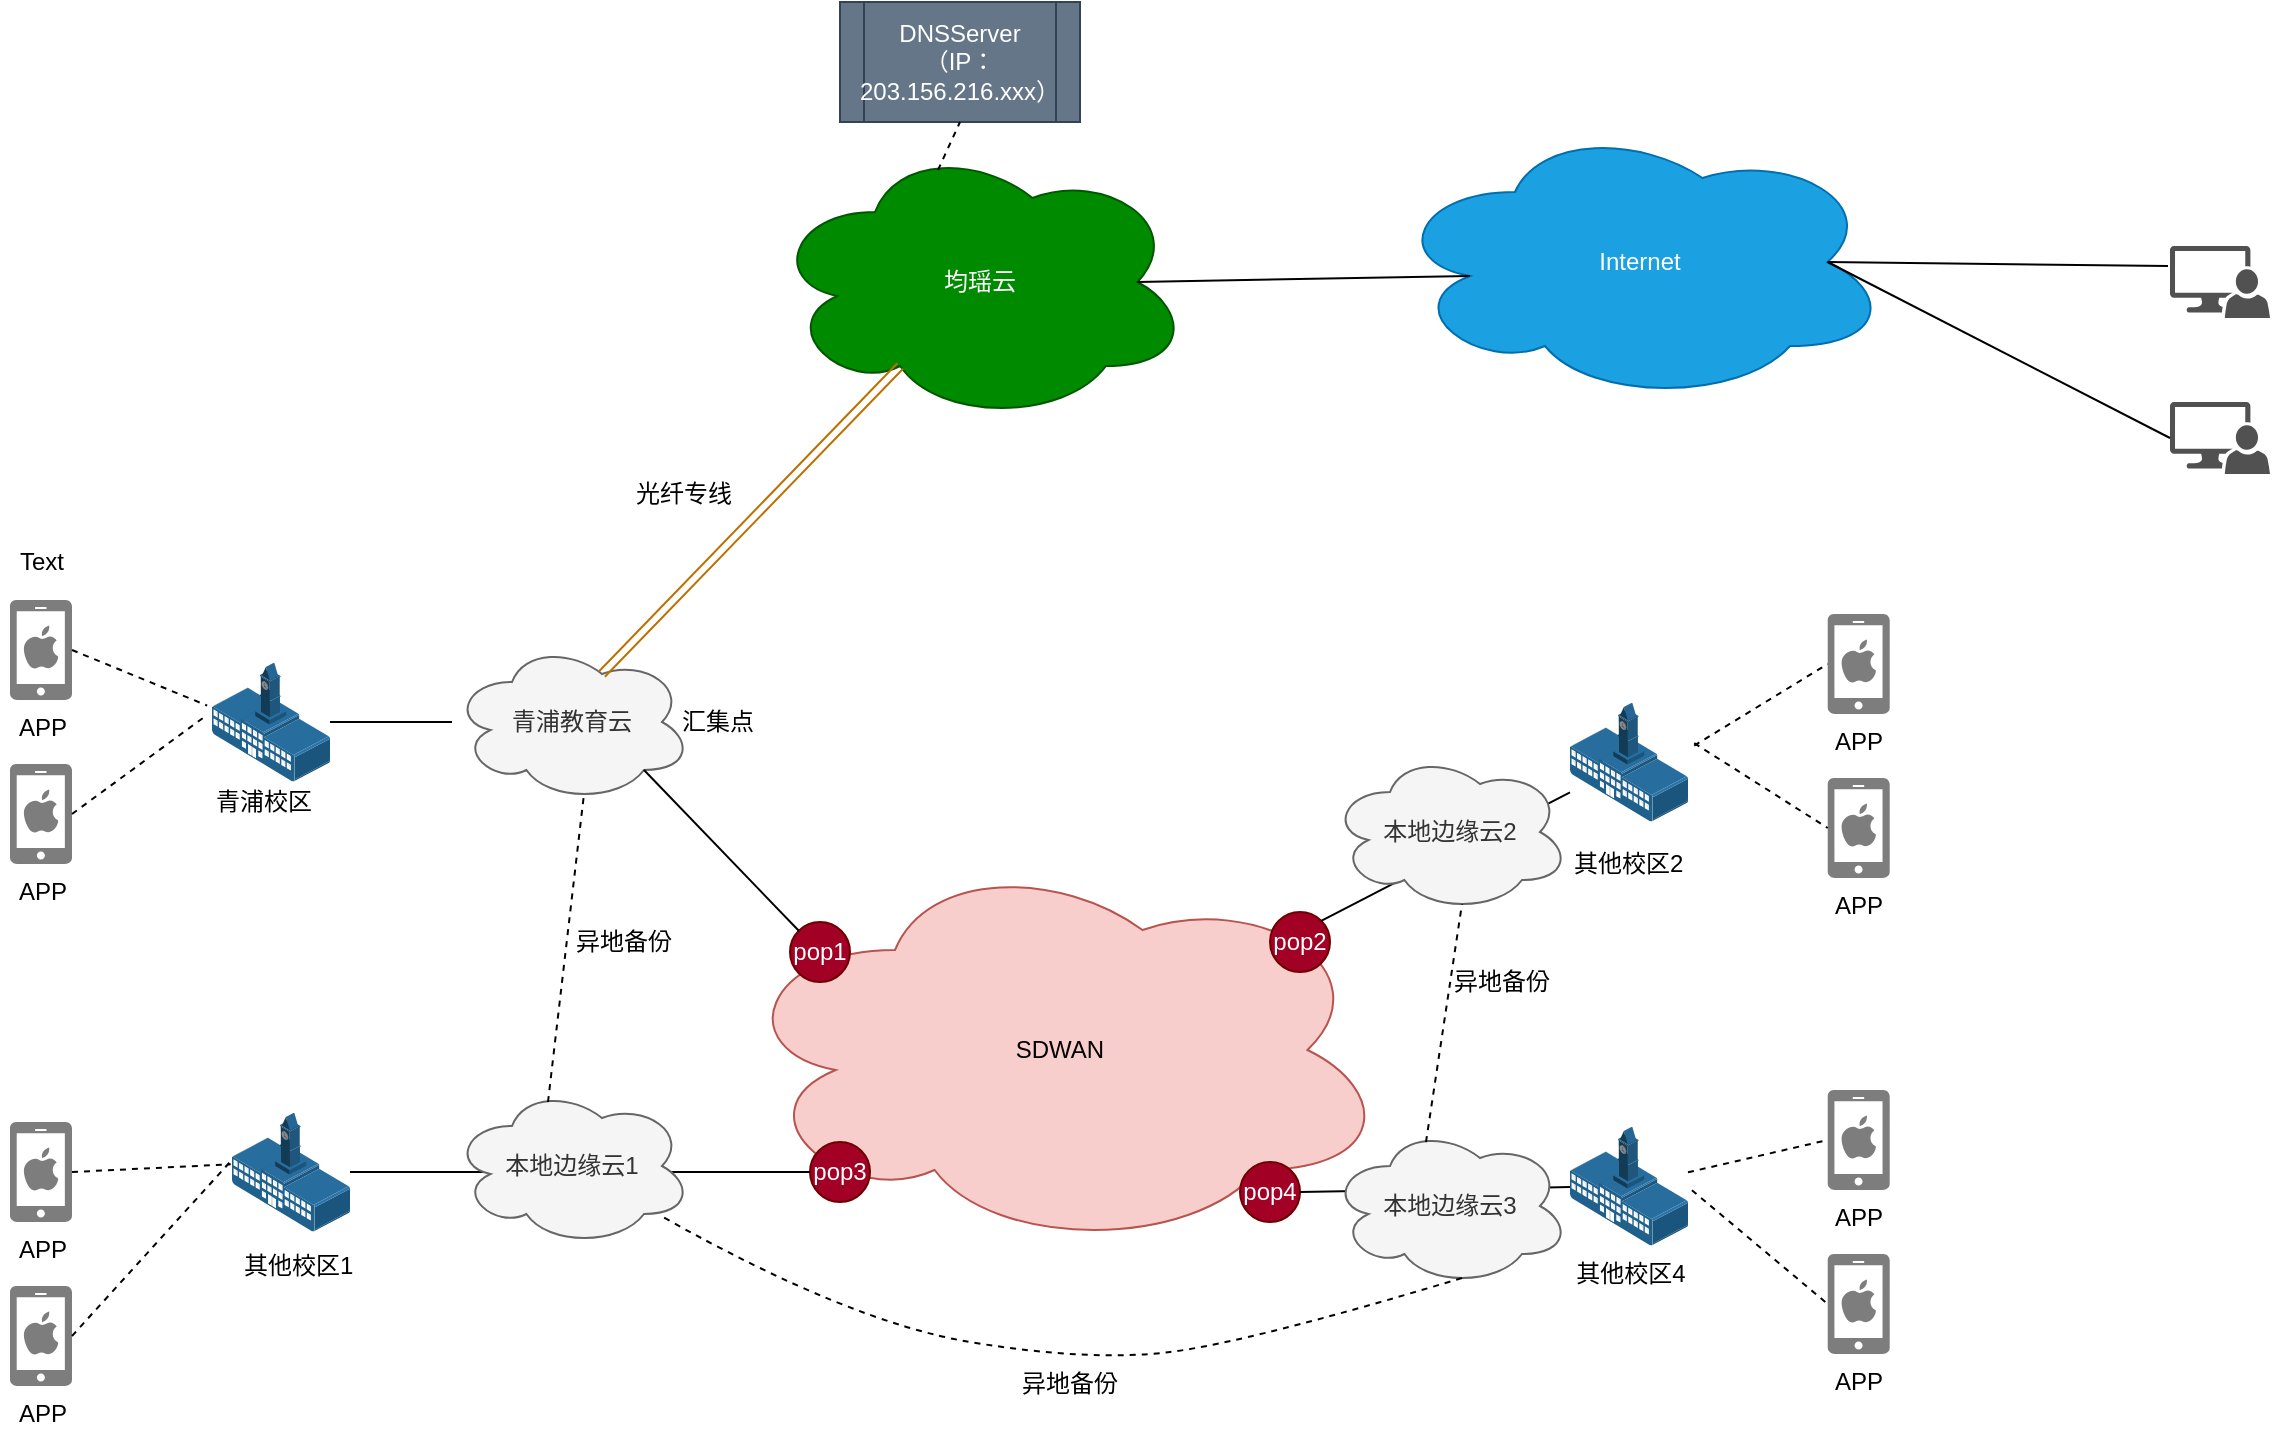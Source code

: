 <mxfile version="10.6.5" type="github"><diagram id="IqaFw5CDY_emTjqSNvjn" name="Page-1"><mxGraphModel dx="2225" dy="773" grid="1" gridSize="10" guides="1" tooltips="1" connect="1" arrows="1" fold="1" page="1" pageScale="1" pageWidth="827" pageHeight="1169" math="0" shadow="0"><root><mxCell id="0"/><mxCell id="1" parent="0"/><mxCell id="vfPRvWdHVXHm8x26jgx_-1" value="均瑶云" style="ellipse;shape=cloud;whiteSpace=wrap;html=1;fillColor=#008a00;strokeColor=#005700;fontColor=#ffffff;" vertex="1" parent="1"><mxGeometry x="260" y="130" width="210" height="140" as="geometry"/></mxCell><mxCell id="vfPRvWdHVXHm8x26jgx_-2" value="青浦教育云" style="ellipse;shape=cloud;whiteSpace=wrap;html=1;fillColor=#f5f5f5;strokeColor=#666666;fontColor=#333333;" vertex="1" parent="1"><mxGeometry x="101" y="380" width="120" height="80" as="geometry"/></mxCell><mxCell id="vfPRvWdHVXHm8x26jgx_-3" value="SDWAN" style="ellipse;shape=cloud;whiteSpace=wrap;html=1;fillColor=#f8cecc;strokeColor=#b85450;" vertex="1" parent="1"><mxGeometry x="240" y="484" width="330" height="200" as="geometry"/></mxCell><mxCell id="vfPRvWdHVXHm8x26jgx_-4" value="pop1" style="ellipse;whiteSpace=wrap;html=1;aspect=fixed;fillColor=#a20025;strokeColor=#6F0000;fontColor=#ffffff;" vertex="1" parent="1"><mxGeometry x="270" y="520" width="30" height="30" as="geometry"/></mxCell><mxCell id="vfPRvWdHVXHm8x26jgx_-5" value="pop2" style="ellipse;whiteSpace=wrap;html=1;aspect=fixed;fillColor=#a20025;strokeColor=#6F0000;fontColor=#ffffff;" vertex="1" parent="1"><mxGeometry x="510" y="515" width="30" height="30" as="geometry"/></mxCell><mxCell id="vfPRvWdHVXHm8x26jgx_-6" value="" style="endArrow=none;html=1;entryX=0.8;entryY=0.8;entryDx=0;entryDy=0;entryPerimeter=0;exitX=0;exitY=0;exitDx=0;exitDy=0;" edge="1" parent="1" source="vfPRvWdHVXHm8x26jgx_-4" target="vfPRvWdHVXHm8x26jgx_-2"><mxGeometry width="50" height="50" relative="1" as="geometry"><mxPoint x="100" y="760" as="sourcePoint"/><mxPoint x="150" y="710" as="targetPoint"/></mxGeometry></mxCell><mxCell id="vfPRvWdHVXHm8x26jgx_-7" value="" style="shape=link;html=1;entryX=0.31;entryY=0.8;entryDx=0;entryDy=0;entryPerimeter=0;exitX=0.625;exitY=0.2;exitDx=0;exitDy=0;exitPerimeter=0;fillColor=#f0a30a;strokeColor=#BD7000;" edge="1" parent="1" source="vfPRvWdHVXHm8x26jgx_-2" target="vfPRvWdHVXHm8x26jgx_-1"><mxGeometry width="50" height="50" relative="1" as="geometry"><mxPoint x="100" y="760" as="sourcePoint"/><mxPoint x="150" y="710" as="targetPoint"/></mxGeometry></mxCell><mxCell id="vfPRvWdHVXHm8x26jgx_-8" value="" style="edgeStyle=orthogonalEdgeStyle;rounded=0;orthogonalLoop=1;jettySize=auto;html=1;endArrow=none;endFill=0;" edge="1" parent="1" source="vfPRvWdHVXHm8x26jgx_-9" target="vfPRvWdHVXHm8x26jgx_-2"><mxGeometry relative="1" as="geometry"/></mxCell><mxCell id="vfPRvWdHVXHm8x26jgx_-9" value="" style="points=[];aspect=fixed;html=1;align=center;shadow=0;dashed=0;image;image=img/lib/allied_telesis/buildings/School_Building.svg;" vertex="1" parent="1"><mxGeometry x="-19" y="390" width="59" height="60" as="geometry"/></mxCell><mxCell id="vfPRvWdHVXHm8x26jgx_-10" value="青浦校区" style="text;html=1;resizable=0;points=[];autosize=1;align=left;verticalAlign=top;spacingTop=-4;" vertex="1" parent="1"><mxGeometry x="-19" y="450" width="60" height="20" as="geometry"/></mxCell><mxCell id="vfPRvWdHVXHm8x26jgx_-11" value="" style="points=[];aspect=fixed;html=1;align=center;shadow=0;dashed=0;image;image=img/lib/allied_telesis/buildings/School_Building.svg;" vertex="1" parent="1"><mxGeometry x="-9" y="615" width="59" height="60" as="geometry"/></mxCell><mxCell id="vfPRvWdHVXHm8x26jgx_-12" value="pop3" style="ellipse;whiteSpace=wrap;html=1;aspect=fixed;fillColor=#a20025;strokeColor=#6F0000;fontColor=#ffffff;" vertex="1" parent="1"><mxGeometry x="280" y="630" width="30" height="30" as="geometry"/></mxCell><mxCell id="vfPRvWdHVXHm8x26jgx_-13" value="其他校区1" style="text;html=1;resizable=0;points=[];autosize=1;align=left;verticalAlign=top;spacingTop=-4;" vertex="1" parent="1"><mxGeometry x="-5" y="682" width="70" height="20" as="geometry"/></mxCell><mxCell id="vfPRvWdHVXHm8x26jgx_-14" value="" style="endArrow=none;html=1;entryX=0;entryY=0.5;entryDx=0;entryDy=0;" edge="1" parent="1" source="vfPRvWdHVXHm8x26jgx_-11" target="vfPRvWdHVXHm8x26jgx_-12"><mxGeometry width="50" height="50" relative="1" as="geometry"><mxPoint x="-20" y="770" as="sourcePoint"/><mxPoint x="30" y="720" as="targetPoint"/></mxGeometry></mxCell><mxCell id="vfPRvWdHVXHm8x26jgx_-15" value="Internet" style="ellipse;shape=cloud;whiteSpace=wrap;html=1;fillColor=#1ba1e2;strokeColor=#006EAF;fontColor=#ffffff;" vertex="1" parent="1"><mxGeometry x="570" y="120" width="250" height="140" as="geometry"/></mxCell><mxCell id="vfPRvWdHVXHm8x26jgx_-16" value="" style="endArrow=none;html=1;entryX=0.16;entryY=0.55;entryDx=0;entryDy=0;entryPerimeter=0;exitX=0.875;exitY=0.5;exitDx=0;exitDy=0;exitPerimeter=0;" edge="1" parent="1" source="vfPRvWdHVXHm8x26jgx_-1" target="vfPRvWdHVXHm8x26jgx_-15"><mxGeometry width="50" height="50" relative="1" as="geometry"><mxPoint x="-20" y="770" as="sourcePoint"/><mxPoint x="30" y="720" as="targetPoint"/></mxGeometry></mxCell><mxCell id="vfPRvWdHVXHm8x26jgx_-17" value="" style="shadow=0;dashed=0;html=1;labelPosition=center;verticalLabelPosition=bottom;verticalAlign=top;align=center;strokeColor=none;shape=mxgraph.mscae.system_center.admin_console;fillColor=#515151;strokeColor=none;" vertex="1" parent="1"><mxGeometry x="960" y="182" width="50" height="36" as="geometry"/></mxCell><mxCell id="vfPRvWdHVXHm8x26jgx_-18" value="" style="shadow=0;dashed=0;html=1;labelPosition=center;verticalLabelPosition=bottom;verticalAlign=top;align=center;strokeColor=none;shape=mxgraph.mscae.system_center.admin_console;fillColor=#515151;strokeColor=none;" vertex="1" parent="1"><mxGeometry x="960" y="260" width="50" height="36" as="geometry"/></mxCell><mxCell id="vfPRvWdHVXHm8x26jgx_-19" value="" style="endArrow=none;html=1;entryX=-0.02;entryY=0.278;entryDx=0;entryDy=0;entryPerimeter=0;exitX=0.875;exitY=0.5;exitDx=0;exitDy=0;exitPerimeter=0;" edge="1" parent="1" source="vfPRvWdHVXHm8x26jgx_-15" target="vfPRvWdHVXHm8x26jgx_-17"><mxGeometry width="50" height="50" relative="1" as="geometry"><mxPoint x="-20" y="770" as="sourcePoint"/><mxPoint x="30" y="720" as="targetPoint"/></mxGeometry></mxCell><mxCell id="vfPRvWdHVXHm8x26jgx_-20" value="" style="endArrow=none;html=1;entryX=0.875;entryY=0.5;entryDx=0;entryDy=0;entryPerimeter=0;exitX=0;exitY=0.5;exitDx=0;exitDy=0;exitPerimeter=0;" edge="1" parent="1" source="vfPRvWdHVXHm8x26jgx_-18" target="vfPRvWdHVXHm8x26jgx_-15"><mxGeometry width="50" height="50" relative="1" as="geometry"><mxPoint x="-20" y="770" as="sourcePoint"/><mxPoint x="30" y="720" as="targetPoint"/><Array as="points"/></mxGeometry></mxCell><mxCell id="vfPRvWdHVXHm8x26jgx_-21" value="光纤专线" style="text;html=1;resizable=0;points=[];autosize=1;align=left;verticalAlign=top;spacingTop=-4;" vertex="1" parent="1"><mxGeometry x="191" y="296" width="60" height="20" as="geometry"/></mxCell><mxCell id="vfPRvWdHVXHm8x26jgx_-22" value="汇集点" style="text;html=1;resizable=0;points=[];autosize=1;align=left;verticalAlign=top;spacingTop=-4;" vertex="1" parent="1"><mxGeometry x="214" y="410" width="50" height="20" as="geometry"/></mxCell><mxCell id="vfPRvWdHVXHm8x26jgx_-23" value="" style="points=[];aspect=fixed;html=1;align=center;shadow=0;dashed=0;image;image=img/lib/allied_telesis/buildings/School_Building.svg;" vertex="1" parent="1"><mxGeometry x="660" y="410" width="59" height="60" as="geometry"/></mxCell><mxCell id="vfPRvWdHVXHm8x26jgx_-24" value="其他校区2" style="text;html=1;resizable=0;points=[];autosize=1;align=left;verticalAlign=top;spacingTop=-4;" vertex="1" parent="1"><mxGeometry x="660" y="481" width="70" height="20" as="geometry"/></mxCell><mxCell id="vfPRvWdHVXHm8x26jgx_-25" value="" style="endArrow=none;html=1;exitX=1;exitY=0;exitDx=0;exitDy=0;" edge="1" parent="1" source="vfPRvWdHVXHm8x26jgx_-5" target="vfPRvWdHVXHm8x26jgx_-23"><mxGeometry width="50" height="50" relative="1" as="geometry"><mxPoint x="-10" y="770" as="sourcePoint"/><mxPoint x="40" y="720" as="targetPoint"/></mxGeometry></mxCell><mxCell id="vfPRvWdHVXHm8x26jgx_-26" value="pop4" style="ellipse;whiteSpace=wrap;html=1;aspect=fixed;fillColor=#a20025;strokeColor=#6F0000;fontColor=#ffffff;" vertex="1" parent="1"><mxGeometry x="495" y="640" width="30" height="30" as="geometry"/></mxCell><mxCell id="vfPRvWdHVXHm8x26jgx_-27" value="其他校区4" style="points=[];aspect=fixed;html=1;align=center;shadow=0;dashed=0;image;image=img/lib/allied_telesis/buildings/School_Building.svg;" vertex="1" parent="1"><mxGeometry x="660" y="622" width="59" height="60" as="geometry"/></mxCell><mxCell id="vfPRvWdHVXHm8x26jgx_-28" value="" style="endArrow=none;html=1;exitX=1;exitY=0.5;exitDx=0;exitDy=0;" edge="1" parent="1" source="vfPRvWdHVXHm8x26jgx_-26" target="vfPRvWdHVXHm8x26jgx_-27"><mxGeometry width="50" height="50" relative="1" as="geometry"><mxPoint y="770" as="sourcePoint"/><mxPoint x="50" y="720" as="targetPoint"/></mxGeometry></mxCell><mxCell id="vfPRvWdHVXHm8x26jgx_-29" value="本地边缘云1" style="ellipse;shape=cloud;whiteSpace=wrap;html=1;fillColor=#f5f5f5;strokeColor=#666666;fontColor=#333333;" vertex="1" parent="1"><mxGeometry x="101" y="602" width="120" height="80" as="geometry"/></mxCell><mxCell id="vfPRvWdHVXHm8x26jgx_-30" value="本地边缘云2" style="ellipse;shape=cloud;whiteSpace=wrap;html=1;fillColor=#f5f5f5;strokeColor=#666666;fontColor=#333333;" vertex="1" parent="1"><mxGeometry x="540" y="435" width="120" height="80" as="geometry"/></mxCell><mxCell id="vfPRvWdHVXHm8x26jgx_-31" value="本地边缘云3" style="ellipse;shape=cloud;whiteSpace=wrap;html=1;fillColor=#f5f5f5;strokeColor=#666666;fontColor=#333333;" vertex="1" parent="1"><mxGeometry x="540" y="622" width="120" height="80" as="geometry"/></mxCell><mxCell id="vfPRvWdHVXHm8x26jgx_-32" value="" style="endArrow=none;dashed=1;html=1;entryX=0.55;entryY=0.95;entryDx=0;entryDy=0;entryPerimeter=0;exitX=0.4;exitY=0.1;exitDx=0;exitDy=0;exitPerimeter=0;" edge="1" parent="1" source="vfPRvWdHVXHm8x26jgx_-29" target="vfPRvWdHVXHm8x26jgx_-2"><mxGeometry width="50" height="50" relative="1" as="geometry"><mxPoint x="-20" y="770" as="sourcePoint"/><mxPoint x="30" y="720" as="targetPoint"/></mxGeometry></mxCell><mxCell id="vfPRvWdHVXHm8x26jgx_-33" value="异地备份" style="text;html=1;resizable=0;points=[];autosize=1;align=left;verticalAlign=top;spacingTop=-4;" vertex="1" parent="1"><mxGeometry x="161" y="520" width="60" height="20" as="geometry"/></mxCell><mxCell id="vfPRvWdHVXHm8x26jgx_-34" value="" style="endArrow=none;dashed=1;html=1;entryX=0.55;entryY=0.95;entryDx=0;entryDy=0;entryPerimeter=0;exitX=0.4;exitY=0.1;exitDx=0;exitDy=0;exitPerimeter=0;" edge="1" parent="1" source="vfPRvWdHVXHm8x26jgx_-31" target="vfPRvWdHVXHm8x26jgx_-30"><mxGeometry width="50" height="50" relative="1" as="geometry"><mxPoint x="-20" y="770" as="sourcePoint"/><mxPoint x="30" y="720" as="targetPoint"/></mxGeometry></mxCell><mxCell id="vfPRvWdHVXHm8x26jgx_-35" value="异地备份" style="text;html=1;resizable=0;points=[];autosize=1;align=left;verticalAlign=top;spacingTop=-4;" vertex="1" parent="1"><mxGeometry x="600" y="540" width="60" height="20" as="geometry"/></mxCell><mxCell id="vfPRvWdHVXHm8x26jgx_-36" value="" style="curved=1;endArrow=none;html=1;exitX=0.55;exitY=0.95;exitDx=0;exitDy=0;exitPerimeter=0;endFill=0;dashed=1;" edge="1" parent="1" source="vfPRvWdHVXHm8x26jgx_-31" target="vfPRvWdHVXHm8x26jgx_-29"><mxGeometry width="50" height="50" relative="1" as="geometry"><mxPoint x="-20" y="770" as="sourcePoint"/><mxPoint x="30" y="720" as="targetPoint"/><Array as="points"><mxPoint x="500" y="730"/><mxPoint x="420" y="740"/><mxPoint x="300" y="720"/></Array></mxGeometry></mxCell><mxCell id="vfPRvWdHVXHm8x26jgx_-37" value="异地备份" style="text;html=1;resizable=0;points=[];autosize=1;align=left;verticalAlign=top;spacingTop=-4;" vertex="1" parent="1"><mxGeometry x="383.5" y="741" width="60" height="20" as="geometry"/></mxCell><mxCell id="vfPRvWdHVXHm8x26jgx_-38" value="APP" style="shadow=0;dashed=0;html=1;strokeColor=none;labelPosition=center;verticalLabelPosition=bottom;verticalAlign=top;align=center;shape=mxgraph.mscae.enterprise.iphone;fillColor=#7D7D7D;" vertex="1" parent="1"><mxGeometry x="-120" y="620" width="31" height="50" as="geometry"/></mxCell><mxCell id="vfPRvWdHVXHm8x26jgx_-39" value="" style="endArrow=none;html=1;dashed=1;entryX=-0.011;entryY=0.436;entryDx=0;entryDy=0;entryPerimeter=0;exitX=1;exitY=0.5;exitDx=0;exitDy=0;exitPerimeter=0;" edge="1" parent="1" source="vfPRvWdHVXHm8x26jgx_-38" target="vfPRvWdHVXHm8x26jgx_-11"><mxGeometry width="50" height="50" relative="1" as="geometry"><mxPoint x="-120" y="830" as="sourcePoint"/><mxPoint x="-70" y="780" as="targetPoint"/></mxGeometry></mxCell><mxCell id="vfPRvWdHVXHm8x26jgx_-40" value="APP" style="shadow=0;dashed=0;html=1;strokeColor=none;labelPosition=center;verticalLabelPosition=bottom;verticalAlign=top;align=center;shape=mxgraph.mscae.enterprise.iphone;fillColor=#7D7D7D;" vertex="1" parent="1"><mxGeometry x="-120" y="702" width="31" height="50" as="geometry"/></mxCell><mxCell id="vfPRvWdHVXHm8x26jgx_-41" value="" style="endArrow=none;dashed=1;html=1;entryX=-0.017;entryY=0.417;entryDx=0;entryDy=0;entryPerimeter=0;exitX=1;exitY=0.5;exitDx=0;exitDy=0;exitPerimeter=0;" edge="1" parent="1" source="vfPRvWdHVXHm8x26jgx_-40" target="vfPRvWdHVXHm8x26jgx_-11"><mxGeometry width="50" height="50" relative="1" as="geometry"><mxPoint x="-120" y="830" as="sourcePoint"/><mxPoint x="-70" y="780" as="targetPoint"/></mxGeometry></mxCell><mxCell id="vfPRvWdHVXHm8x26jgx_-42" value="APP" style="shadow=0;dashed=0;html=1;strokeColor=none;labelPosition=center;verticalLabelPosition=bottom;verticalAlign=top;align=center;shape=mxgraph.mscae.enterprise.iphone;fillColor=#7D7D7D;" vertex="1" parent="1"><mxGeometry x="-120" y="359" width="31" height="50" as="geometry"/></mxCell><mxCell id="vfPRvWdHVXHm8x26jgx_-43" value="APP" style="shadow=0;dashed=0;html=1;strokeColor=none;labelPosition=center;verticalLabelPosition=bottom;verticalAlign=top;align=center;shape=mxgraph.mscae.enterprise.iphone;fillColor=#7D7D7D;" vertex="1" parent="1"><mxGeometry x="-120" y="441" width="31" height="50" as="geometry"/></mxCell><mxCell id="vfPRvWdHVXHm8x26jgx_-44" value="" style="endArrow=none;dashed=1;html=1;entryX=-0.041;entryY=0.441;entryDx=0;entryDy=0;entryPerimeter=0;exitX=1;exitY=0.5;exitDx=0;exitDy=0;exitPerimeter=0;" edge="1" parent="1" source="vfPRvWdHVXHm8x26jgx_-43" target="vfPRvWdHVXHm8x26jgx_-9"><mxGeometry width="50" height="50" relative="1" as="geometry"><mxPoint x="-120" y="840" as="sourcePoint"/><mxPoint x="-70" y="790" as="targetPoint"/></mxGeometry></mxCell><mxCell id="vfPRvWdHVXHm8x26jgx_-45" value="" style="endArrow=none;dashed=1;html=1;entryX=-0.041;entryY=0.363;entryDx=0;entryDy=0;entryPerimeter=0;exitX=1;exitY=0.5;exitDx=0;exitDy=0;exitPerimeter=0;" edge="1" parent="1" source="vfPRvWdHVXHm8x26jgx_-42" target="vfPRvWdHVXHm8x26jgx_-9"><mxGeometry width="50" height="50" relative="1" as="geometry"><mxPoint x="-120" y="840" as="sourcePoint"/><mxPoint x="-70" y="790" as="targetPoint"/></mxGeometry></mxCell><mxCell id="vfPRvWdHVXHm8x26jgx_-46" value="APP" style="shadow=0;dashed=0;html=1;strokeColor=none;labelPosition=center;verticalLabelPosition=bottom;verticalAlign=top;align=center;shape=mxgraph.mscae.enterprise.iphone;fillColor=#7D7D7D;" vertex="1" parent="1"><mxGeometry x="788.853" y="604" width="31" height="50" as="geometry"/></mxCell><mxCell id="vfPRvWdHVXHm8x26jgx_-47" value="APP" style="shadow=0;dashed=0;html=1;strokeColor=none;labelPosition=center;verticalLabelPosition=bottom;verticalAlign=top;align=center;shape=mxgraph.mscae.enterprise.iphone;fillColor=#7D7D7D;" vertex="1" parent="1"><mxGeometry x="788.853" y="686" width="31" height="50" as="geometry"/></mxCell><mxCell id="vfPRvWdHVXHm8x26jgx_-48" value="" style="endArrow=none;dashed=1;html=1;entryX=0;entryY=0.5;entryDx=0;entryDy=0;entryPerimeter=0;exitX=1.033;exitY=0.535;exitDx=0;exitDy=0;exitPerimeter=0;" edge="1" parent="1" source="vfPRvWdHVXHm8x26jgx_-27" target="vfPRvWdHVXHm8x26jgx_-47"><mxGeometry width="50" height="50" relative="1" as="geometry"><mxPoint x="70" y="840" as="sourcePoint"/><mxPoint x="120" y="790" as="targetPoint"/></mxGeometry></mxCell><mxCell id="vfPRvWdHVXHm8x26jgx_-49" value="" style="endArrow=none;dashed=1;html=1;entryX=0;entryY=0.5;entryDx=0;entryDy=0;entryPerimeter=0;" edge="1" parent="1" source="vfPRvWdHVXHm8x26jgx_-27" target="vfPRvWdHVXHm8x26jgx_-46"><mxGeometry width="50" height="50" relative="1" as="geometry"><mxPoint x="70" y="840" as="sourcePoint"/><mxPoint x="120" y="790" as="targetPoint"/></mxGeometry></mxCell><mxCell id="vfPRvWdHVXHm8x26jgx_-50" value="APP" style="shadow=0;dashed=0;html=1;strokeColor=none;labelPosition=center;verticalLabelPosition=bottom;verticalAlign=top;align=center;shape=mxgraph.mscae.enterprise.iphone;fillColor=#7D7D7D;" vertex="1" parent="1"><mxGeometry x="788.853" y="366" width="31" height="50" as="geometry"/></mxCell><mxCell id="vfPRvWdHVXHm8x26jgx_-51" value="APP" style="shadow=0;dashed=0;html=1;strokeColor=none;labelPosition=center;verticalLabelPosition=bottom;verticalAlign=top;align=center;shape=mxgraph.mscae.enterprise.iphone;fillColor=#7D7D7D;" vertex="1" parent="1"><mxGeometry x="788.853" y="448" width="31" height="50" as="geometry"/></mxCell><mxCell id="vfPRvWdHVXHm8x26jgx_-52" value="" style="endArrow=none;dashed=1;html=1;entryX=0;entryY=0.5;entryDx=0;entryDy=0;entryPerimeter=0;exitX=1.053;exitY=0.343;exitDx=0;exitDy=0;exitPerimeter=0;" edge="1" parent="1" source="vfPRvWdHVXHm8x26jgx_-23" target="vfPRvWdHVXHm8x26jgx_-51"><mxGeometry width="50" height="50" relative="1" as="geometry"><mxPoint x="70" y="840" as="sourcePoint"/><mxPoint x="120" y="790" as="targetPoint"/></mxGeometry></mxCell><mxCell id="vfPRvWdHVXHm8x26jgx_-53" value="" style="endArrow=none;dashed=1;html=1;entryX=0;entryY=0.5;entryDx=0;entryDy=0;entryPerimeter=0;exitX=1.053;exitY=0.363;exitDx=0;exitDy=0;exitPerimeter=0;" edge="1" parent="1" source="vfPRvWdHVXHm8x26jgx_-23" target="vfPRvWdHVXHm8x26jgx_-50"><mxGeometry width="50" height="50" relative="1" as="geometry"><mxPoint x="70" y="840" as="sourcePoint"/><mxPoint x="120" y="790" as="targetPoint"/></mxGeometry></mxCell><mxCell id="vfPRvWdHVXHm8x26jgx_-54" value="Text" style="text;html=1;strokeColor=none;fillColor=none;align=center;verticalAlign=middle;whiteSpace=wrap;rounded=0;" vertex="1" parent="1"><mxGeometry x="-124.5" y="330" width="40" height="20" as="geometry"/></mxCell><mxCell id="vfPRvWdHVXHm8x26jgx_-55" value="DNSServer&lt;br&gt;（IP：203.156.216.xxx）&lt;br&gt;" style="shape=process;whiteSpace=wrap;html=1;backgroundOutline=1;fillColor=#647687;strokeColor=#314354;fontColor=#ffffff;" vertex="1" parent="1"><mxGeometry x="295" y="60" width="120" height="60" as="geometry"/></mxCell><mxCell id="vfPRvWdHVXHm8x26jgx_-58" value="" style="endArrow=none;dashed=1;html=1;entryX=0.5;entryY=1;entryDx=0;entryDy=0;exitX=0.4;exitY=0.1;exitDx=0;exitDy=0;exitPerimeter=0;" edge="1" parent="1" source="vfPRvWdHVXHm8x26jgx_-1" target="vfPRvWdHVXHm8x26jgx_-55"><mxGeometry width="50" height="50" relative="1" as="geometry"><mxPoint x="150" y="240" as="sourcePoint"/><mxPoint x="200" y="190" as="targetPoint"/></mxGeometry></mxCell></root></mxGraphModel></diagram></mxfile>